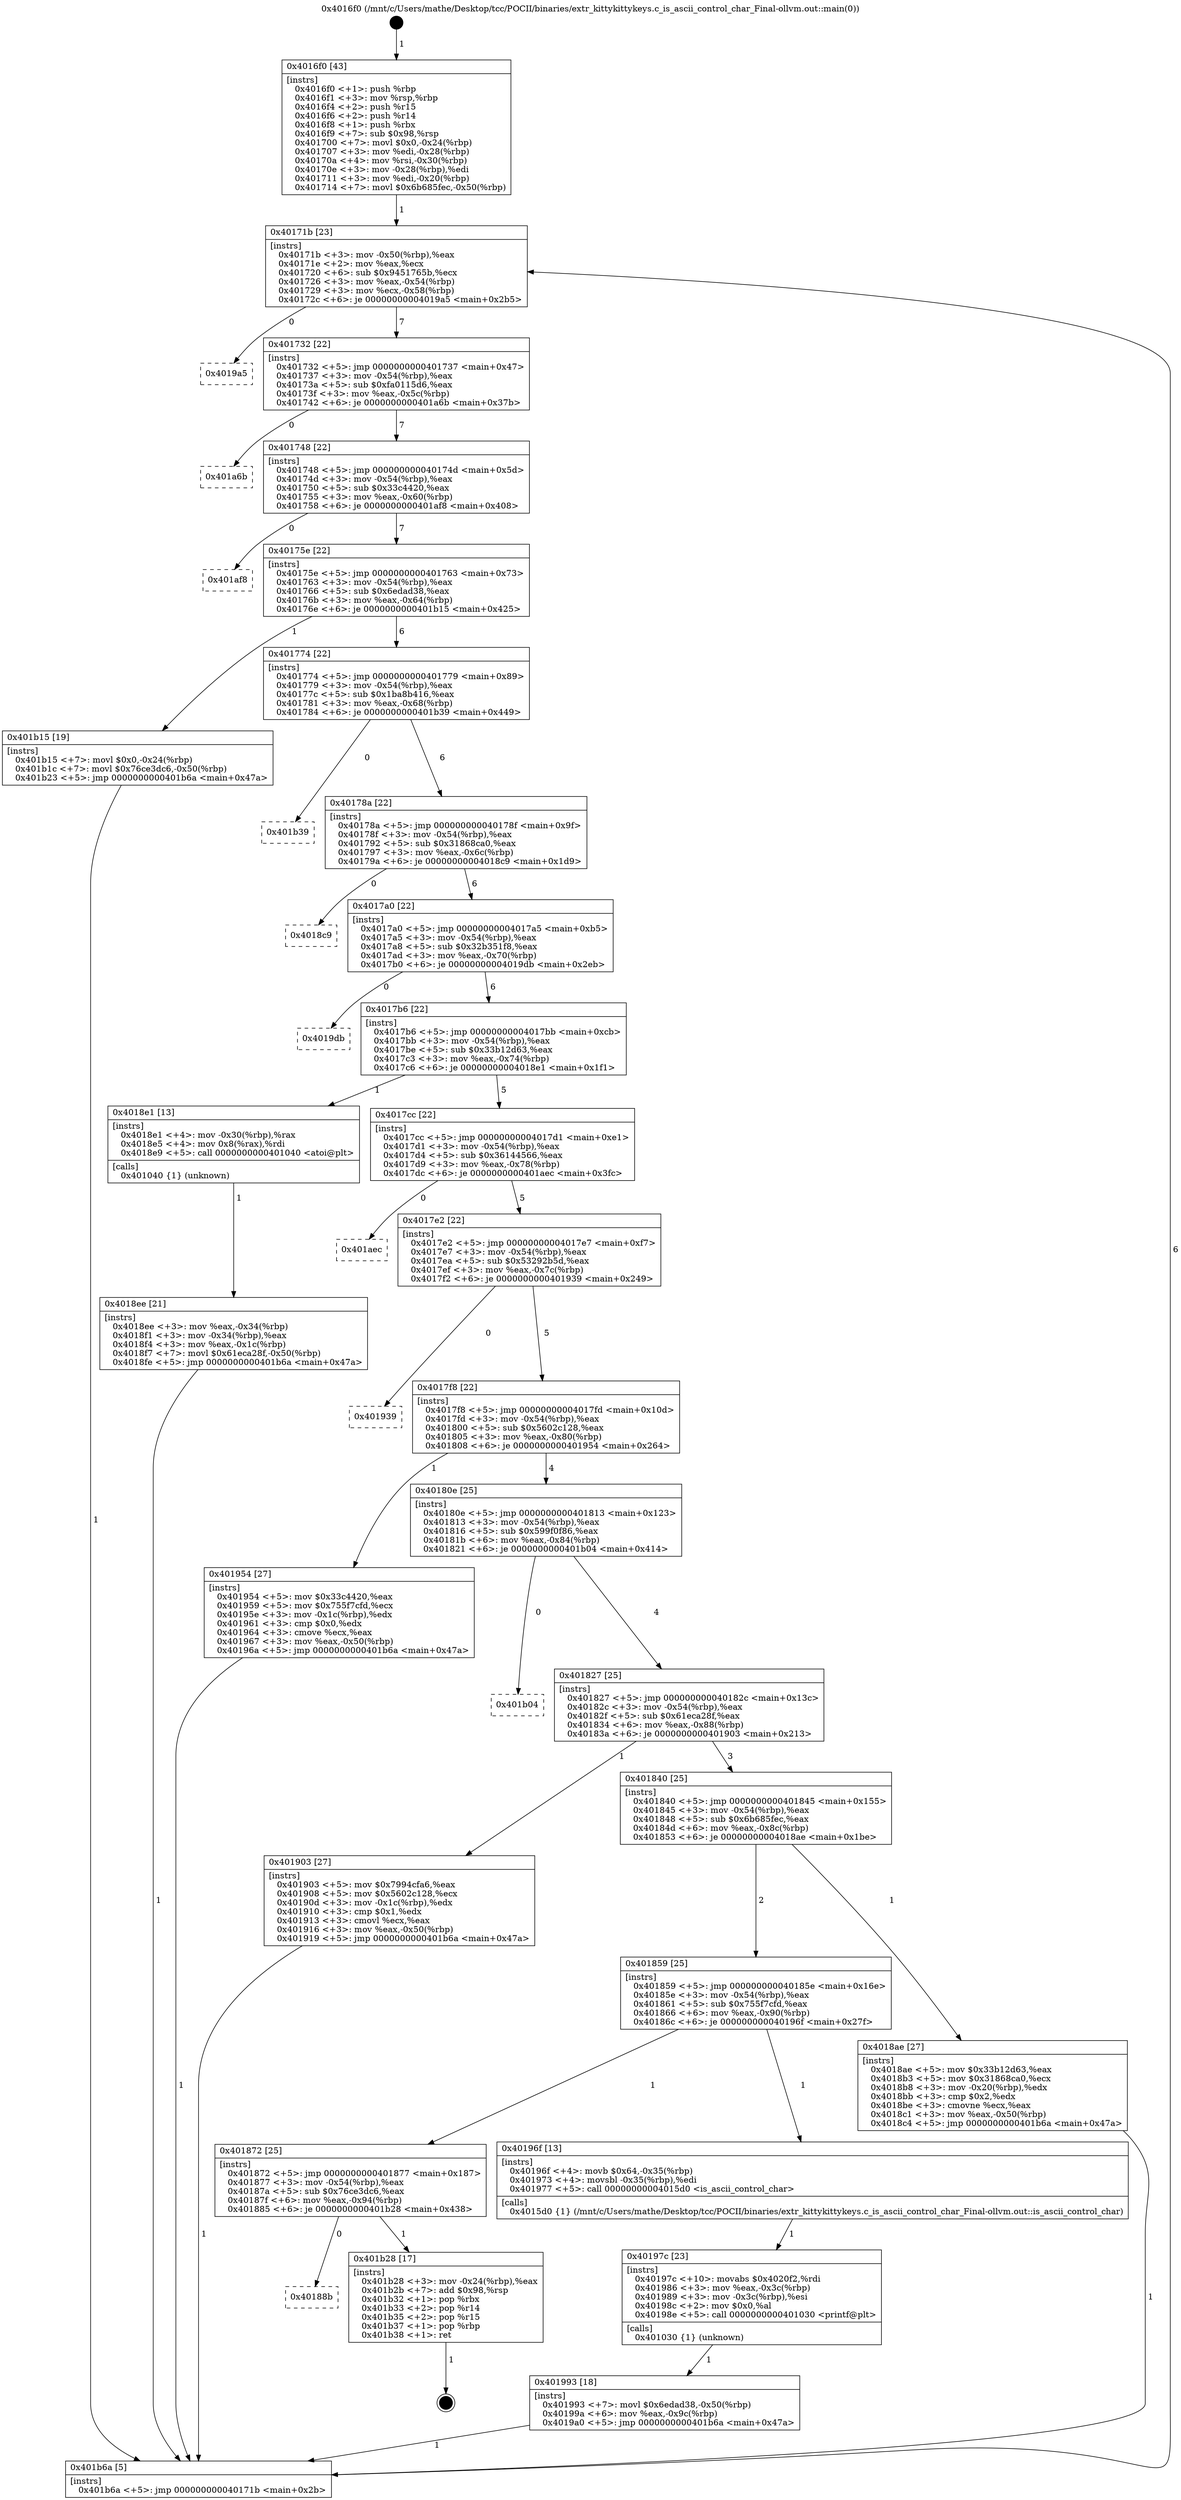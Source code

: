digraph "0x4016f0" {
  label = "0x4016f0 (/mnt/c/Users/mathe/Desktop/tcc/POCII/binaries/extr_kittykittykeys.c_is_ascii_control_char_Final-ollvm.out::main(0))"
  labelloc = "t"
  node[shape=record]

  Entry [label="",width=0.3,height=0.3,shape=circle,fillcolor=black,style=filled]
  "0x40171b" [label="{
     0x40171b [23]\l
     | [instrs]\l
     &nbsp;&nbsp;0x40171b \<+3\>: mov -0x50(%rbp),%eax\l
     &nbsp;&nbsp;0x40171e \<+2\>: mov %eax,%ecx\l
     &nbsp;&nbsp;0x401720 \<+6\>: sub $0x9451765b,%ecx\l
     &nbsp;&nbsp;0x401726 \<+3\>: mov %eax,-0x54(%rbp)\l
     &nbsp;&nbsp;0x401729 \<+3\>: mov %ecx,-0x58(%rbp)\l
     &nbsp;&nbsp;0x40172c \<+6\>: je 00000000004019a5 \<main+0x2b5\>\l
  }"]
  "0x4019a5" [label="{
     0x4019a5\l
  }", style=dashed]
  "0x401732" [label="{
     0x401732 [22]\l
     | [instrs]\l
     &nbsp;&nbsp;0x401732 \<+5\>: jmp 0000000000401737 \<main+0x47\>\l
     &nbsp;&nbsp;0x401737 \<+3\>: mov -0x54(%rbp),%eax\l
     &nbsp;&nbsp;0x40173a \<+5\>: sub $0xfa0115d6,%eax\l
     &nbsp;&nbsp;0x40173f \<+3\>: mov %eax,-0x5c(%rbp)\l
     &nbsp;&nbsp;0x401742 \<+6\>: je 0000000000401a6b \<main+0x37b\>\l
  }"]
  Exit [label="",width=0.3,height=0.3,shape=circle,fillcolor=black,style=filled,peripheries=2]
  "0x401a6b" [label="{
     0x401a6b\l
  }", style=dashed]
  "0x401748" [label="{
     0x401748 [22]\l
     | [instrs]\l
     &nbsp;&nbsp;0x401748 \<+5\>: jmp 000000000040174d \<main+0x5d\>\l
     &nbsp;&nbsp;0x40174d \<+3\>: mov -0x54(%rbp),%eax\l
     &nbsp;&nbsp;0x401750 \<+5\>: sub $0x33c4420,%eax\l
     &nbsp;&nbsp;0x401755 \<+3\>: mov %eax,-0x60(%rbp)\l
     &nbsp;&nbsp;0x401758 \<+6\>: je 0000000000401af8 \<main+0x408\>\l
  }"]
  "0x40188b" [label="{
     0x40188b\l
  }", style=dashed]
  "0x401af8" [label="{
     0x401af8\l
  }", style=dashed]
  "0x40175e" [label="{
     0x40175e [22]\l
     | [instrs]\l
     &nbsp;&nbsp;0x40175e \<+5\>: jmp 0000000000401763 \<main+0x73\>\l
     &nbsp;&nbsp;0x401763 \<+3\>: mov -0x54(%rbp),%eax\l
     &nbsp;&nbsp;0x401766 \<+5\>: sub $0x6edad38,%eax\l
     &nbsp;&nbsp;0x40176b \<+3\>: mov %eax,-0x64(%rbp)\l
     &nbsp;&nbsp;0x40176e \<+6\>: je 0000000000401b15 \<main+0x425\>\l
  }"]
  "0x401b28" [label="{
     0x401b28 [17]\l
     | [instrs]\l
     &nbsp;&nbsp;0x401b28 \<+3\>: mov -0x24(%rbp),%eax\l
     &nbsp;&nbsp;0x401b2b \<+7\>: add $0x98,%rsp\l
     &nbsp;&nbsp;0x401b32 \<+1\>: pop %rbx\l
     &nbsp;&nbsp;0x401b33 \<+2\>: pop %r14\l
     &nbsp;&nbsp;0x401b35 \<+2\>: pop %r15\l
     &nbsp;&nbsp;0x401b37 \<+1\>: pop %rbp\l
     &nbsp;&nbsp;0x401b38 \<+1\>: ret\l
  }"]
  "0x401b15" [label="{
     0x401b15 [19]\l
     | [instrs]\l
     &nbsp;&nbsp;0x401b15 \<+7\>: movl $0x0,-0x24(%rbp)\l
     &nbsp;&nbsp;0x401b1c \<+7\>: movl $0x76ce3dc6,-0x50(%rbp)\l
     &nbsp;&nbsp;0x401b23 \<+5\>: jmp 0000000000401b6a \<main+0x47a\>\l
  }"]
  "0x401774" [label="{
     0x401774 [22]\l
     | [instrs]\l
     &nbsp;&nbsp;0x401774 \<+5\>: jmp 0000000000401779 \<main+0x89\>\l
     &nbsp;&nbsp;0x401779 \<+3\>: mov -0x54(%rbp),%eax\l
     &nbsp;&nbsp;0x40177c \<+5\>: sub $0x1ba8b416,%eax\l
     &nbsp;&nbsp;0x401781 \<+3\>: mov %eax,-0x68(%rbp)\l
     &nbsp;&nbsp;0x401784 \<+6\>: je 0000000000401b39 \<main+0x449\>\l
  }"]
  "0x401993" [label="{
     0x401993 [18]\l
     | [instrs]\l
     &nbsp;&nbsp;0x401993 \<+7\>: movl $0x6edad38,-0x50(%rbp)\l
     &nbsp;&nbsp;0x40199a \<+6\>: mov %eax,-0x9c(%rbp)\l
     &nbsp;&nbsp;0x4019a0 \<+5\>: jmp 0000000000401b6a \<main+0x47a\>\l
  }"]
  "0x401b39" [label="{
     0x401b39\l
  }", style=dashed]
  "0x40178a" [label="{
     0x40178a [22]\l
     | [instrs]\l
     &nbsp;&nbsp;0x40178a \<+5\>: jmp 000000000040178f \<main+0x9f\>\l
     &nbsp;&nbsp;0x40178f \<+3\>: mov -0x54(%rbp),%eax\l
     &nbsp;&nbsp;0x401792 \<+5\>: sub $0x31868ca0,%eax\l
     &nbsp;&nbsp;0x401797 \<+3\>: mov %eax,-0x6c(%rbp)\l
     &nbsp;&nbsp;0x40179a \<+6\>: je 00000000004018c9 \<main+0x1d9\>\l
  }"]
  "0x40197c" [label="{
     0x40197c [23]\l
     | [instrs]\l
     &nbsp;&nbsp;0x40197c \<+10\>: movabs $0x4020f2,%rdi\l
     &nbsp;&nbsp;0x401986 \<+3\>: mov %eax,-0x3c(%rbp)\l
     &nbsp;&nbsp;0x401989 \<+3\>: mov -0x3c(%rbp),%esi\l
     &nbsp;&nbsp;0x40198c \<+2\>: mov $0x0,%al\l
     &nbsp;&nbsp;0x40198e \<+5\>: call 0000000000401030 \<printf@plt\>\l
     | [calls]\l
     &nbsp;&nbsp;0x401030 \{1\} (unknown)\l
  }"]
  "0x4018c9" [label="{
     0x4018c9\l
  }", style=dashed]
  "0x4017a0" [label="{
     0x4017a0 [22]\l
     | [instrs]\l
     &nbsp;&nbsp;0x4017a0 \<+5\>: jmp 00000000004017a5 \<main+0xb5\>\l
     &nbsp;&nbsp;0x4017a5 \<+3\>: mov -0x54(%rbp),%eax\l
     &nbsp;&nbsp;0x4017a8 \<+5\>: sub $0x32b351f8,%eax\l
     &nbsp;&nbsp;0x4017ad \<+3\>: mov %eax,-0x70(%rbp)\l
     &nbsp;&nbsp;0x4017b0 \<+6\>: je 00000000004019db \<main+0x2eb\>\l
  }"]
  "0x401872" [label="{
     0x401872 [25]\l
     | [instrs]\l
     &nbsp;&nbsp;0x401872 \<+5\>: jmp 0000000000401877 \<main+0x187\>\l
     &nbsp;&nbsp;0x401877 \<+3\>: mov -0x54(%rbp),%eax\l
     &nbsp;&nbsp;0x40187a \<+5\>: sub $0x76ce3dc6,%eax\l
     &nbsp;&nbsp;0x40187f \<+6\>: mov %eax,-0x94(%rbp)\l
     &nbsp;&nbsp;0x401885 \<+6\>: je 0000000000401b28 \<main+0x438\>\l
  }"]
  "0x4019db" [label="{
     0x4019db\l
  }", style=dashed]
  "0x4017b6" [label="{
     0x4017b6 [22]\l
     | [instrs]\l
     &nbsp;&nbsp;0x4017b6 \<+5\>: jmp 00000000004017bb \<main+0xcb\>\l
     &nbsp;&nbsp;0x4017bb \<+3\>: mov -0x54(%rbp),%eax\l
     &nbsp;&nbsp;0x4017be \<+5\>: sub $0x33b12d63,%eax\l
     &nbsp;&nbsp;0x4017c3 \<+3\>: mov %eax,-0x74(%rbp)\l
     &nbsp;&nbsp;0x4017c6 \<+6\>: je 00000000004018e1 \<main+0x1f1\>\l
  }"]
  "0x40196f" [label="{
     0x40196f [13]\l
     | [instrs]\l
     &nbsp;&nbsp;0x40196f \<+4\>: movb $0x64,-0x35(%rbp)\l
     &nbsp;&nbsp;0x401973 \<+4\>: movsbl -0x35(%rbp),%edi\l
     &nbsp;&nbsp;0x401977 \<+5\>: call 00000000004015d0 \<is_ascii_control_char\>\l
     | [calls]\l
     &nbsp;&nbsp;0x4015d0 \{1\} (/mnt/c/Users/mathe/Desktop/tcc/POCII/binaries/extr_kittykittykeys.c_is_ascii_control_char_Final-ollvm.out::is_ascii_control_char)\l
  }"]
  "0x4018e1" [label="{
     0x4018e1 [13]\l
     | [instrs]\l
     &nbsp;&nbsp;0x4018e1 \<+4\>: mov -0x30(%rbp),%rax\l
     &nbsp;&nbsp;0x4018e5 \<+4\>: mov 0x8(%rax),%rdi\l
     &nbsp;&nbsp;0x4018e9 \<+5\>: call 0000000000401040 \<atoi@plt\>\l
     | [calls]\l
     &nbsp;&nbsp;0x401040 \{1\} (unknown)\l
  }"]
  "0x4017cc" [label="{
     0x4017cc [22]\l
     | [instrs]\l
     &nbsp;&nbsp;0x4017cc \<+5\>: jmp 00000000004017d1 \<main+0xe1\>\l
     &nbsp;&nbsp;0x4017d1 \<+3\>: mov -0x54(%rbp),%eax\l
     &nbsp;&nbsp;0x4017d4 \<+5\>: sub $0x36144566,%eax\l
     &nbsp;&nbsp;0x4017d9 \<+3\>: mov %eax,-0x78(%rbp)\l
     &nbsp;&nbsp;0x4017dc \<+6\>: je 0000000000401aec \<main+0x3fc\>\l
  }"]
  "0x4018ee" [label="{
     0x4018ee [21]\l
     | [instrs]\l
     &nbsp;&nbsp;0x4018ee \<+3\>: mov %eax,-0x34(%rbp)\l
     &nbsp;&nbsp;0x4018f1 \<+3\>: mov -0x34(%rbp),%eax\l
     &nbsp;&nbsp;0x4018f4 \<+3\>: mov %eax,-0x1c(%rbp)\l
     &nbsp;&nbsp;0x4018f7 \<+7\>: movl $0x61eca28f,-0x50(%rbp)\l
     &nbsp;&nbsp;0x4018fe \<+5\>: jmp 0000000000401b6a \<main+0x47a\>\l
  }"]
  "0x401aec" [label="{
     0x401aec\l
  }", style=dashed]
  "0x4017e2" [label="{
     0x4017e2 [22]\l
     | [instrs]\l
     &nbsp;&nbsp;0x4017e2 \<+5\>: jmp 00000000004017e7 \<main+0xf7\>\l
     &nbsp;&nbsp;0x4017e7 \<+3\>: mov -0x54(%rbp),%eax\l
     &nbsp;&nbsp;0x4017ea \<+5\>: sub $0x53292b5d,%eax\l
     &nbsp;&nbsp;0x4017ef \<+3\>: mov %eax,-0x7c(%rbp)\l
     &nbsp;&nbsp;0x4017f2 \<+6\>: je 0000000000401939 \<main+0x249\>\l
  }"]
  "0x4016f0" [label="{
     0x4016f0 [43]\l
     | [instrs]\l
     &nbsp;&nbsp;0x4016f0 \<+1\>: push %rbp\l
     &nbsp;&nbsp;0x4016f1 \<+3\>: mov %rsp,%rbp\l
     &nbsp;&nbsp;0x4016f4 \<+2\>: push %r15\l
     &nbsp;&nbsp;0x4016f6 \<+2\>: push %r14\l
     &nbsp;&nbsp;0x4016f8 \<+1\>: push %rbx\l
     &nbsp;&nbsp;0x4016f9 \<+7\>: sub $0x98,%rsp\l
     &nbsp;&nbsp;0x401700 \<+7\>: movl $0x0,-0x24(%rbp)\l
     &nbsp;&nbsp;0x401707 \<+3\>: mov %edi,-0x28(%rbp)\l
     &nbsp;&nbsp;0x40170a \<+4\>: mov %rsi,-0x30(%rbp)\l
     &nbsp;&nbsp;0x40170e \<+3\>: mov -0x28(%rbp),%edi\l
     &nbsp;&nbsp;0x401711 \<+3\>: mov %edi,-0x20(%rbp)\l
     &nbsp;&nbsp;0x401714 \<+7\>: movl $0x6b685fec,-0x50(%rbp)\l
  }"]
  "0x401939" [label="{
     0x401939\l
  }", style=dashed]
  "0x4017f8" [label="{
     0x4017f8 [22]\l
     | [instrs]\l
     &nbsp;&nbsp;0x4017f8 \<+5\>: jmp 00000000004017fd \<main+0x10d\>\l
     &nbsp;&nbsp;0x4017fd \<+3\>: mov -0x54(%rbp),%eax\l
     &nbsp;&nbsp;0x401800 \<+5\>: sub $0x5602c128,%eax\l
     &nbsp;&nbsp;0x401805 \<+3\>: mov %eax,-0x80(%rbp)\l
     &nbsp;&nbsp;0x401808 \<+6\>: je 0000000000401954 \<main+0x264\>\l
  }"]
  "0x401b6a" [label="{
     0x401b6a [5]\l
     | [instrs]\l
     &nbsp;&nbsp;0x401b6a \<+5\>: jmp 000000000040171b \<main+0x2b\>\l
  }"]
  "0x401954" [label="{
     0x401954 [27]\l
     | [instrs]\l
     &nbsp;&nbsp;0x401954 \<+5\>: mov $0x33c4420,%eax\l
     &nbsp;&nbsp;0x401959 \<+5\>: mov $0x755f7cfd,%ecx\l
     &nbsp;&nbsp;0x40195e \<+3\>: mov -0x1c(%rbp),%edx\l
     &nbsp;&nbsp;0x401961 \<+3\>: cmp $0x0,%edx\l
     &nbsp;&nbsp;0x401964 \<+3\>: cmove %ecx,%eax\l
     &nbsp;&nbsp;0x401967 \<+3\>: mov %eax,-0x50(%rbp)\l
     &nbsp;&nbsp;0x40196a \<+5\>: jmp 0000000000401b6a \<main+0x47a\>\l
  }"]
  "0x40180e" [label="{
     0x40180e [25]\l
     | [instrs]\l
     &nbsp;&nbsp;0x40180e \<+5\>: jmp 0000000000401813 \<main+0x123\>\l
     &nbsp;&nbsp;0x401813 \<+3\>: mov -0x54(%rbp),%eax\l
     &nbsp;&nbsp;0x401816 \<+5\>: sub $0x599f0f86,%eax\l
     &nbsp;&nbsp;0x40181b \<+6\>: mov %eax,-0x84(%rbp)\l
     &nbsp;&nbsp;0x401821 \<+6\>: je 0000000000401b04 \<main+0x414\>\l
  }"]
  "0x401859" [label="{
     0x401859 [25]\l
     | [instrs]\l
     &nbsp;&nbsp;0x401859 \<+5\>: jmp 000000000040185e \<main+0x16e\>\l
     &nbsp;&nbsp;0x40185e \<+3\>: mov -0x54(%rbp),%eax\l
     &nbsp;&nbsp;0x401861 \<+5\>: sub $0x755f7cfd,%eax\l
     &nbsp;&nbsp;0x401866 \<+6\>: mov %eax,-0x90(%rbp)\l
     &nbsp;&nbsp;0x40186c \<+6\>: je 000000000040196f \<main+0x27f\>\l
  }"]
  "0x401b04" [label="{
     0x401b04\l
  }", style=dashed]
  "0x401827" [label="{
     0x401827 [25]\l
     | [instrs]\l
     &nbsp;&nbsp;0x401827 \<+5\>: jmp 000000000040182c \<main+0x13c\>\l
     &nbsp;&nbsp;0x40182c \<+3\>: mov -0x54(%rbp),%eax\l
     &nbsp;&nbsp;0x40182f \<+5\>: sub $0x61eca28f,%eax\l
     &nbsp;&nbsp;0x401834 \<+6\>: mov %eax,-0x88(%rbp)\l
     &nbsp;&nbsp;0x40183a \<+6\>: je 0000000000401903 \<main+0x213\>\l
  }"]
  "0x4018ae" [label="{
     0x4018ae [27]\l
     | [instrs]\l
     &nbsp;&nbsp;0x4018ae \<+5\>: mov $0x33b12d63,%eax\l
     &nbsp;&nbsp;0x4018b3 \<+5\>: mov $0x31868ca0,%ecx\l
     &nbsp;&nbsp;0x4018b8 \<+3\>: mov -0x20(%rbp),%edx\l
     &nbsp;&nbsp;0x4018bb \<+3\>: cmp $0x2,%edx\l
     &nbsp;&nbsp;0x4018be \<+3\>: cmovne %ecx,%eax\l
     &nbsp;&nbsp;0x4018c1 \<+3\>: mov %eax,-0x50(%rbp)\l
     &nbsp;&nbsp;0x4018c4 \<+5\>: jmp 0000000000401b6a \<main+0x47a\>\l
  }"]
  "0x401903" [label="{
     0x401903 [27]\l
     | [instrs]\l
     &nbsp;&nbsp;0x401903 \<+5\>: mov $0x7994cfa6,%eax\l
     &nbsp;&nbsp;0x401908 \<+5\>: mov $0x5602c128,%ecx\l
     &nbsp;&nbsp;0x40190d \<+3\>: mov -0x1c(%rbp),%edx\l
     &nbsp;&nbsp;0x401910 \<+3\>: cmp $0x1,%edx\l
     &nbsp;&nbsp;0x401913 \<+3\>: cmovl %ecx,%eax\l
     &nbsp;&nbsp;0x401916 \<+3\>: mov %eax,-0x50(%rbp)\l
     &nbsp;&nbsp;0x401919 \<+5\>: jmp 0000000000401b6a \<main+0x47a\>\l
  }"]
  "0x401840" [label="{
     0x401840 [25]\l
     | [instrs]\l
     &nbsp;&nbsp;0x401840 \<+5\>: jmp 0000000000401845 \<main+0x155\>\l
     &nbsp;&nbsp;0x401845 \<+3\>: mov -0x54(%rbp),%eax\l
     &nbsp;&nbsp;0x401848 \<+5\>: sub $0x6b685fec,%eax\l
     &nbsp;&nbsp;0x40184d \<+6\>: mov %eax,-0x8c(%rbp)\l
     &nbsp;&nbsp;0x401853 \<+6\>: je 00000000004018ae \<main+0x1be\>\l
  }"]
  Entry -> "0x4016f0" [label=" 1"]
  "0x40171b" -> "0x4019a5" [label=" 0"]
  "0x40171b" -> "0x401732" [label=" 7"]
  "0x401b28" -> Exit [label=" 1"]
  "0x401732" -> "0x401a6b" [label=" 0"]
  "0x401732" -> "0x401748" [label=" 7"]
  "0x401872" -> "0x40188b" [label=" 0"]
  "0x401748" -> "0x401af8" [label=" 0"]
  "0x401748" -> "0x40175e" [label=" 7"]
  "0x401872" -> "0x401b28" [label=" 1"]
  "0x40175e" -> "0x401b15" [label=" 1"]
  "0x40175e" -> "0x401774" [label=" 6"]
  "0x401b15" -> "0x401b6a" [label=" 1"]
  "0x401774" -> "0x401b39" [label=" 0"]
  "0x401774" -> "0x40178a" [label=" 6"]
  "0x401993" -> "0x401b6a" [label=" 1"]
  "0x40178a" -> "0x4018c9" [label=" 0"]
  "0x40178a" -> "0x4017a0" [label=" 6"]
  "0x40197c" -> "0x401993" [label=" 1"]
  "0x4017a0" -> "0x4019db" [label=" 0"]
  "0x4017a0" -> "0x4017b6" [label=" 6"]
  "0x40196f" -> "0x40197c" [label=" 1"]
  "0x4017b6" -> "0x4018e1" [label=" 1"]
  "0x4017b6" -> "0x4017cc" [label=" 5"]
  "0x401859" -> "0x401872" [label=" 1"]
  "0x4017cc" -> "0x401aec" [label=" 0"]
  "0x4017cc" -> "0x4017e2" [label=" 5"]
  "0x401859" -> "0x40196f" [label=" 1"]
  "0x4017e2" -> "0x401939" [label=" 0"]
  "0x4017e2" -> "0x4017f8" [label=" 5"]
  "0x401954" -> "0x401b6a" [label=" 1"]
  "0x4017f8" -> "0x401954" [label=" 1"]
  "0x4017f8" -> "0x40180e" [label=" 4"]
  "0x401903" -> "0x401b6a" [label=" 1"]
  "0x40180e" -> "0x401b04" [label=" 0"]
  "0x40180e" -> "0x401827" [label=" 4"]
  "0x4018ee" -> "0x401b6a" [label=" 1"]
  "0x401827" -> "0x401903" [label=" 1"]
  "0x401827" -> "0x401840" [label=" 3"]
  "0x4018e1" -> "0x4018ee" [label=" 1"]
  "0x401840" -> "0x4018ae" [label=" 1"]
  "0x401840" -> "0x401859" [label=" 2"]
  "0x4018ae" -> "0x401b6a" [label=" 1"]
  "0x4016f0" -> "0x40171b" [label=" 1"]
  "0x401b6a" -> "0x40171b" [label=" 6"]
}

